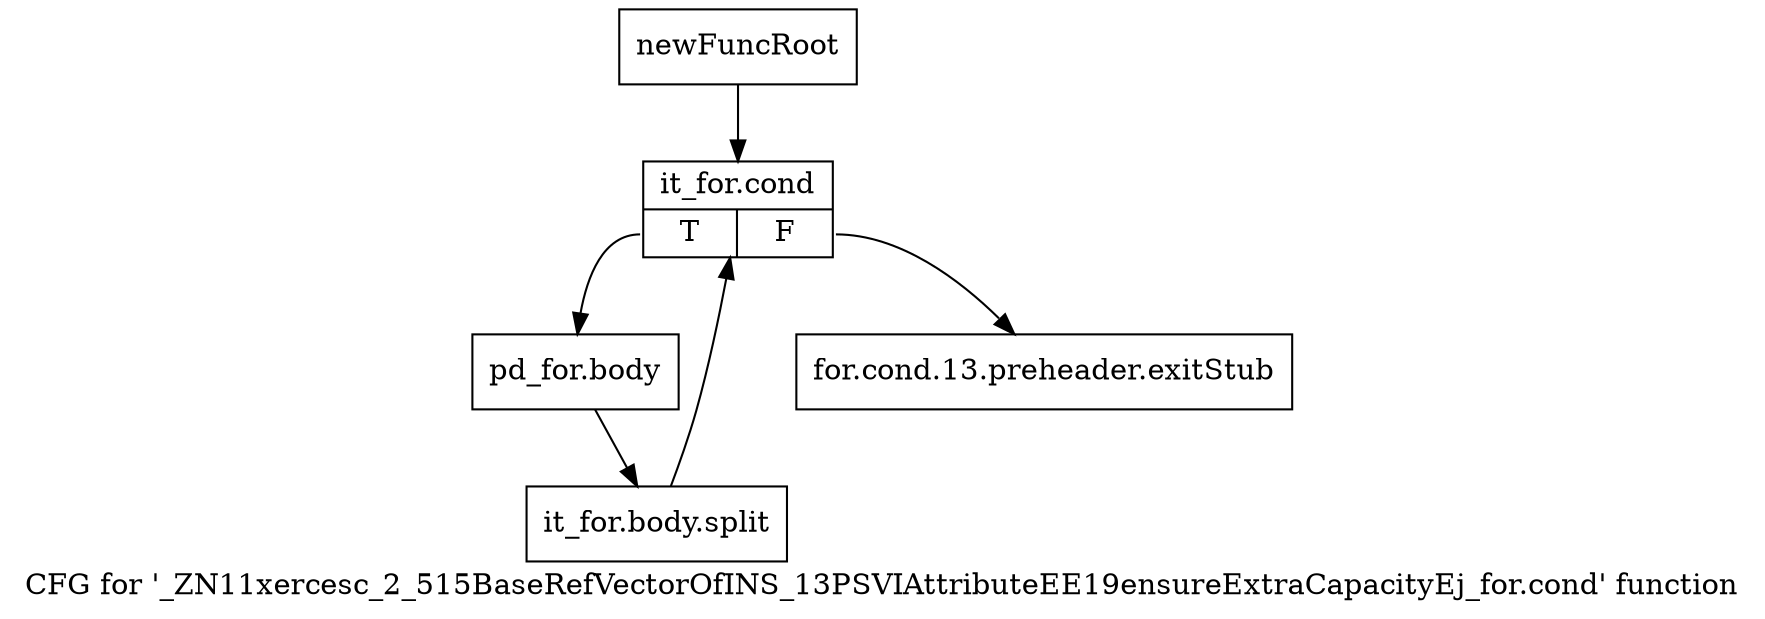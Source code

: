 digraph "CFG for '_ZN11xercesc_2_515BaseRefVectorOfINS_13PSVIAttributeEE19ensureExtraCapacityEj_for.cond' function" {
	label="CFG for '_ZN11xercesc_2_515BaseRefVectorOfINS_13PSVIAttributeEE19ensureExtraCapacityEj_for.cond' function";

	Node0x98cf500 [shape=record,label="{newFuncRoot}"];
	Node0x98cf500 -> Node0x98cf5a0;
	Node0x98cf550 [shape=record,label="{for.cond.13.preheader.exitStub}"];
	Node0x98cf5a0 [shape=record,label="{it_for.cond|{<s0>T|<s1>F}}"];
	Node0x98cf5a0:s0 -> Node0x98cf5f0;
	Node0x98cf5a0:s1 -> Node0x98cf550;
	Node0x98cf5f0 [shape=record,label="{pd_for.body}"];
	Node0x98cf5f0 -> Node0x98cf220;
	Node0x98cf220 [shape=record,label="{it_for.body.split}"];
	Node0x98cf220 -> Node0x98cf5a0;
}
